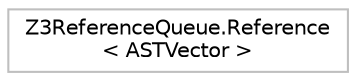digraph "Graphical Class Hierarchy"
{
 // LATEX_PDF_SIZE
  edge [fontname="Helvetica",fontsize="10",labelfontname="Helvetica",labelfontsize="10"];
  node [fontname="Helvetica",fontsize="10",shape=record];
  rankdir="LR";
  Node0 [label="Z3ReferenceQueue.Reference\l\< ASTVector \>",height=0.2,width=0.4,color="grey75", fillcolor="white", style="filled",tooltip=" "];
}
